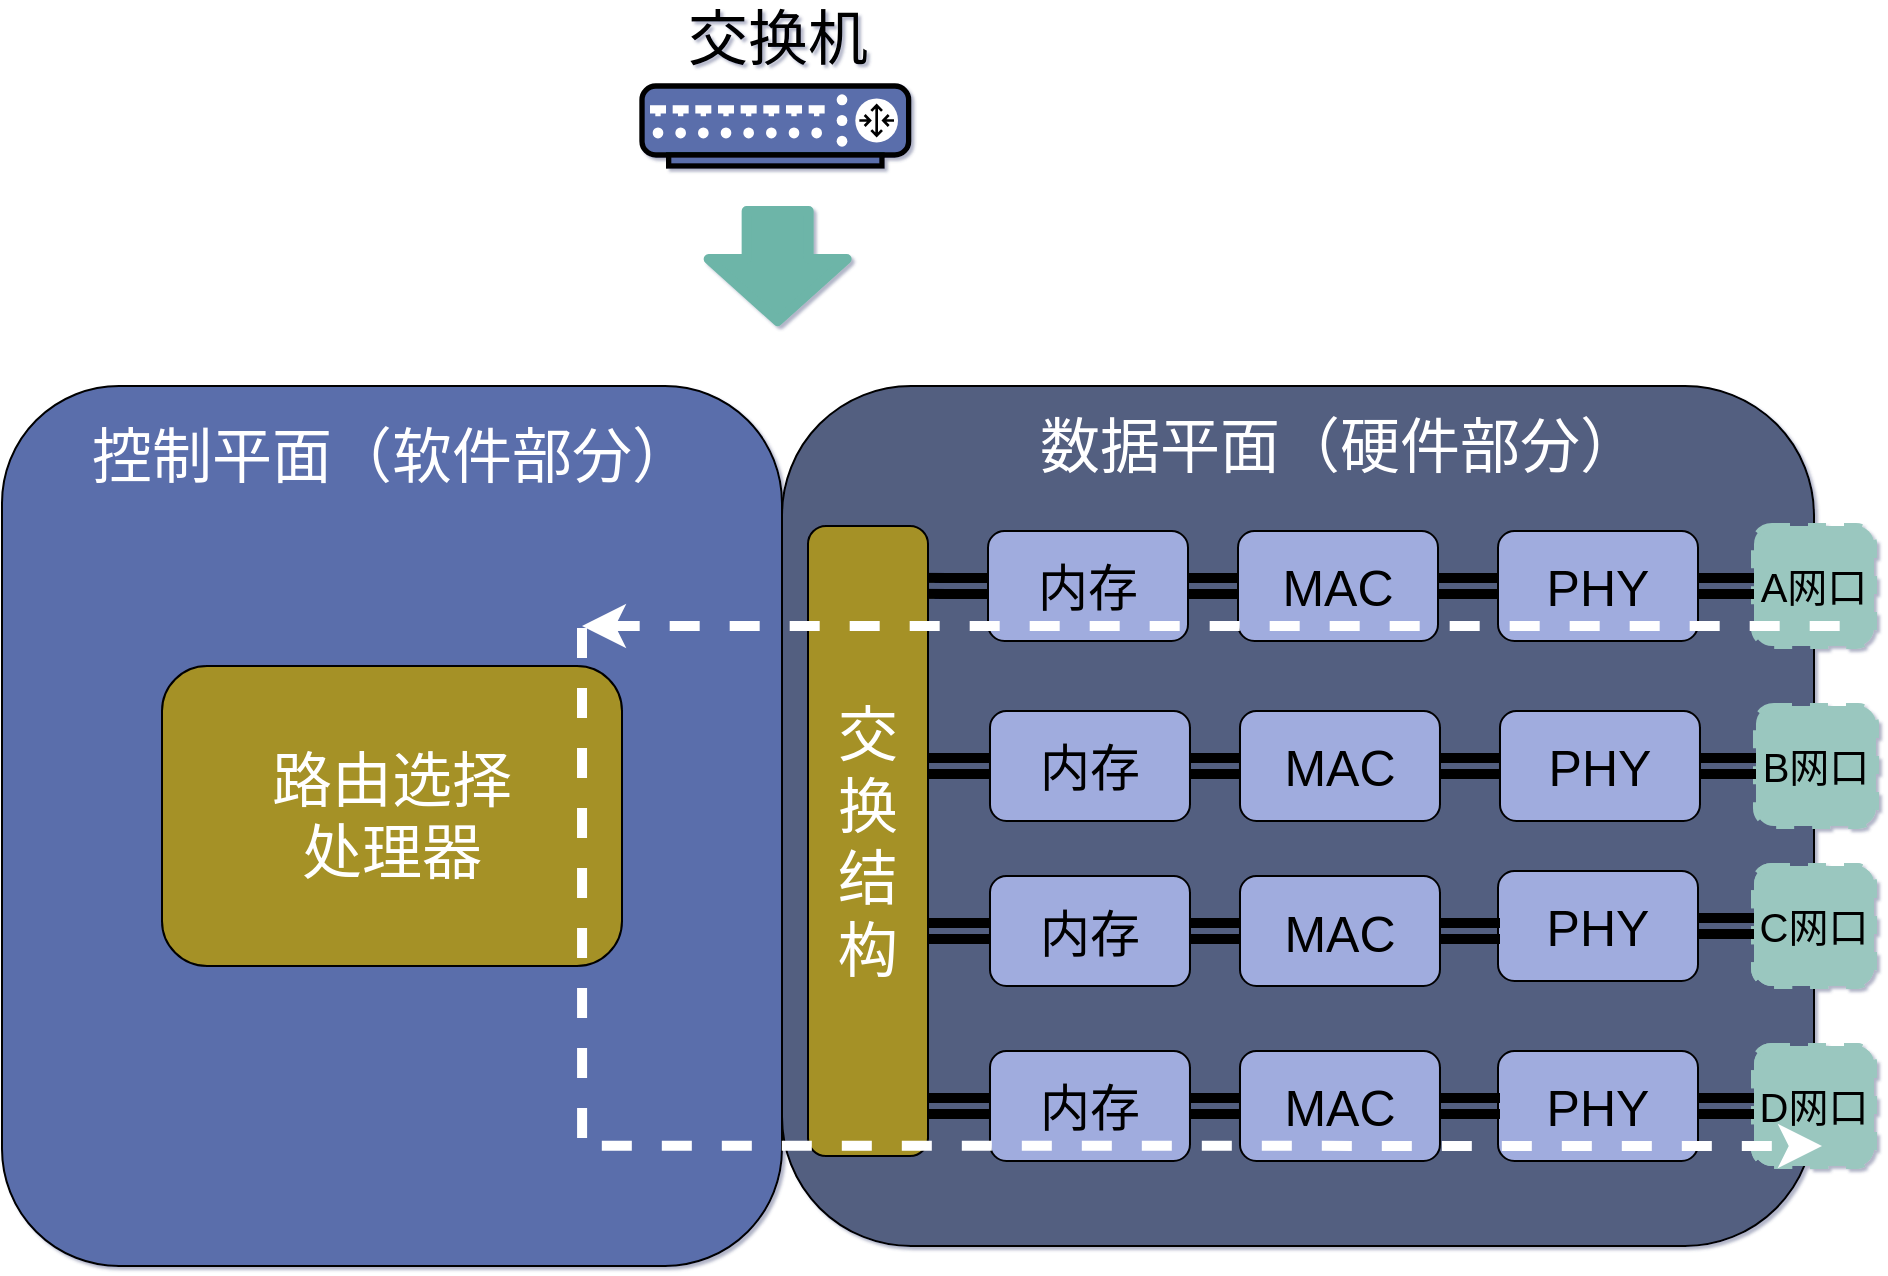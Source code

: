 <mxfile version="14.5.1" type="github"><diagram id="3228e29e-7158-1315-38df-8450db1d8a1d" name="Page-1"><mxGraphModel dx="3225" dy="2800" grid="1" gridSize="10" guides="1" tooltips="1" connect="1" arrows="1" fold="1" page="1" pageScale="1" pageWidth="330" pageHeight="350" background="#ffffff" math="0" shadow="1"><root><mxCell id="0"/><mxCell id="1" parent="0"/><mxCell id="A2b7am4R7C74YgaemaHo-4" value="" style="rounded=1;whiteSpace=wrap;html=1;fillColor=#5A6EAB;" vertex="1" parent="1"><mxGeometry x="-970" y="-120" width="390" height="440" as="geometry"/></mxCell><mxCell id="A2b7am4R7C74YgaemaHo-7" value="&lt;font style=&quot;font-size: 30px&quot; color=&quot;#ffffff&quot;&gt;路由选择&lt;br&gt;处理器&lt;/font&gt;" style="rounded=1;whiteSpace=wrap;html=1;fillColor=#A59126;" vertex="1" parent="1"><mxGeometry x="-890" y="20" width="230" height="150" as="geometry"/></mxCell><mxCell id="2FnHlDQc3e_-eUdSoOCG-1" value="" style="rounded=1;whiteSpace=wrap;html=1;fillColor=#535e80;" parent="1" vertex="1"><mxGeometry x="-580" y="-120" width="516" height="430" as="geometry"/></mxCell><mxCell id="2Wd3UBVozqNLlvINTNh1-11" style="edgeStyle=orthogonalEdgeStyle;rounded=0;orthogonalLoop=1;jettySize=auto;html=1;exitX=0;exitY=0.5;exitDx=0;exitDy=0;entryX=0.833;entryY=0.095;entryDx=0;entryDy=0;entryPerimeter=0;endArrow=none;endFill=0;strokeWidth=5;shape=link;" parent="1" source="2Wd3UBVozqNLlvINTNh1-6" target="2FnHlDQc3e_-eUdSoOCG-6" edge="1"><mxGeometry relative="1" as="geometry"/></mxCell><mxCell id="2Wd3UBVozqNLlvINTNh1-6" value="&lt;font style=&quot;font-size: 25px&quot;&gt;内存&lt;/font&gt;" style="rounded=1;whiteSpace=wrap;html=1;fillColor=#A0ACDE;" parent="1" vertex="1"><mxGeometry x="-477" y="-47.5" width="100" height="55" as="geometry"/></mxCell><mxCell id="2Wd3UBVozqNLlvINTNh1-9" style="edgeStyle=orthogonalEdgeStyle;rounded=0;orthogonalLoop=1;jettySize=auto;html=1;exitX=0;exitY=0.5;exitDx=0;exitDy=0;endArrow=none;endFill=0;shape=link;strokeWidth=5;" parent="1" source="2Wd3UBVozqNLlvINTNh1-5" target="2Wd3UBVozqNLlvINTNh1-6" edge="1"><mxGeometry relative="1" as="geometry"/></mxCell><mxCell id="2Wd3UBVozqNLlvINTNh1-5" value="&lt;font style=&quot;font-size: 25px&quot;&gt;MAC&lt;/font&gt;" style="rounded=1;whiteSpace=wrap;html=1;fillColor=#A0ACDE;" parent="1" vertex="1"><mxGeometry x="-352" y="-47.5" width="100" height="55" as="geometry"/></mxCell><mxCell id="fYc7Ru6buci-YKz5Eo-_-4" value="&lt;span style=&quot;font-size: 30px&quot;&gt;交换机&lt;/span&gt;" style="text;html=1;strokeColor=none;fillColor=none;align=center;verticalAlign=middle;whiteSpace=wrap;rounded=0;" parent="1" vertex="1"><mxGeometry x="-631.67" y="-310" width="100" height="31" as="geometry"/></mxCell><mxCell id="2FnHlDQc3e_-eUdSoOCG-2" value="&lt;font style=&quot;font-size: 20px&quot;&gt;A网口&lt;/font&gt;" style="rounded=1;whiteSpace=wrap;html=1;fillColor=#9AC7BF;strokeColor=#9AC7BF;dashed=1;strokeWidth=3;" parent="1" vertex="1"><mxGeometry x="-94" y="-50" width="60" height="60" as="geometry"/></mxCell><mxCell id="2FnHlDQc3e_-eUdSoOCG-4" value="" style="rounded=1;whiteSpace=wrap;html=1;fillColor=#9AC7BF;strokeColor=#9AC7BF;strokeWidth=3;dashed=1;" parent="1" vertex="1"><mxGeometry x="-94" y="120" width="60" height="60" as="geometry"/></mxCell><mxCell id="2FnHlDQc3e_-eUdSoOCG-5" value="" style="rounded=1;whiteSpace=wrap;html=1;fillColor=#9AC7BF;strokeColor=#9AC7BF;strokeWidth=3;dashed=1;" parent="1" vertex="1"><mxGeometry x="-94" y="210" width="60" height="60" as="geometry"/></mxCell><mxCell id="2FnHlDQc3e_-eUdSoOCG-6" value="&lt;span style=&quot;font-size: 30px&quot;&gt;&lt;font color=&quot;#ffffff&quot;&gt;交换结构&lt;/font&gt;&lt;/span&gt;" style="rounded=1;whiteSpace=wrap;html=1;fillColor=#A59126;" parent="1" vertex="1"><mxGeometry x="-567" y="-50" width="60" height="315" as="geometry"/></mxCell><mxCell id="2FnHlDQc3e_-eUdSoOCG-10" style="edgeStyle=orthogonalEdgeStyle;rounded=0;orthogonalLoop=1;jettySize=auto;html=1;exitX=1;exitY=0.5;exitDx=0;exitDy=0;entryX=0;entryY=0.5;entryDx=0;entryDy=0;endArrow=none;endFill=0;strokeWidth=5;shape=link;" parent="1" source="2FnHlDQc3e_-eUdSoOCG-7" target="2FnHlDQc3e_-eUdSoOCG-2" edge="1"><mxGeometry relative="1" as="geometry"/></mxCell><mxCell id="2Wd3UBVozqNLlvINTNh1-8" style="edgeStyle=orthogonalEdgeStyle;rounded=0;orthogonalLoop=1;jettySize=auto;html=1;exitX=0;exitY=0.5;exitDx=0;exitDy=0;entryX=1;entryY=0.5;entryDx=0;entryDy=0;endArrow=none;endFill=0;strokeWidth=5;shape=link;" parent="1" source="2FnHlDQc3e_-eUdSoOCG-7" target="2Wd3UBVozqNLlvINTNh1-5" edge="1"><mxGeometry relative="1" as="geometry"/></mxCell><mxCell id="2FnHlDQc3e_-eUdSoOCG-7" value="&lt;font style=&quot;font-size: 25px&quot;&gt;PHY&lt;/font&gt;" style="rounded=1;whiteSpace=wrap;html=1;fillColor=#A0ACDE;" parent="1" vertex="1"><mxGeometry x="-222" y="-47.5" width="100" height="55" as="geometry"/></mxCell><mxCell id="2FnHlDQc3e_-eUdSoOCG-12" value="&lt;span style=&quot;font-size: 20px&quot;&gt;B网口&lt;/span&gt;" style="rounded=1;whiteSpace=wrap;html=1;fillColor=#9AC7BF;strokeWidth=3;dashed=1;strokeColor=#9AC7BF;" parent="1" vertex="1"><mxGeometry x="-93.01" y="40" width="60" height="60" as="geometry"/></mxCell><mxCell id="2FnHlDQc3e_-eUdSoOCG-13" style="edgeStyle=orthogonalEdgeStyle;rounded=0;orthogonalLoop=1;jettySize=auto;html=1;exitX=1;exitY=0.5;exitDx=0;exitDy=0;entryX=0;entryY=0.5;entryDx=0;entryDy=0;endArrow=none;endFill=0;strokeWidth=5;shape=link;" parent="1" source="2FnHlDQc3e_-eUdSoOCG-15" target="2FnHlDQc3e_-eUdSoOCG-12" edge="1"><mxGeometry relative="1" as="geometry"/></mxCell><mxCell id="2FnHlDQc3e_-eUdSoOCG-15" value="&lt;font style=&quot;font-size: 25px&quot;&gt;PHY&lt;/font&gt;" style="rounded=1;whiteSpace=wrap;html=1;fillColor=#A0ACDE;" parent="1" vertex="1"><mxGeometry x="-221.01" y="42.5" width="100" height="55" as="geometry"/></mxCell><mxCell id="2FnHlDQc3e_-eUdSoOCG-16" value="&lt;span style=&quot;font-size: 20px&quot;&gt;C网口&lt;/span&gt;" style="rounded=1;whiteSpace=wrap;html=1;fillColor=#9AC7BF;strokeColor=#9AC7BF;strokeWidth=3;dashed=1;" parent="1" vertex="1"><mxGeometry x="-94" y="120" width="60" height="60" as="geometry"/></mxCell><mxCell id="2FnHlDQc3e_-eUdSoOCG-17" style="edgeStyle=orthogonalEdgeStyle;rounded=0;orthogonalLoop=1;jettySize=auto;html=1;exitX=1;exitY=0.5;exitDx=0;exitDy=0;entryX=0;entryY=0.5;entryDx=0;entryDy=0;endArrow=none;endFill=0;strokeWidth=5;shape=link;" parent="1" source="2FnHlDQc3e_-eUdSoOCG-19" target="2FnHlDQc3e_-eUdSoOCG-16" edge="1"><mxGeometry relative="1" as="geometry"/></mxCell><mxCell id="2FnHlDQc3e_-eUdSoOCG-19" value="&lt;font style=&quot;font-size: 25px&quot;&gt;PHY&lt;/font&gt;" style="rounded=1;whiteSpace=wrap;html=1;fillColor=#A0ACDE;" parent="1" vertex="1"><mxGeometry x="-222" y="122.5" width="100" height="55" as="geometry"/></mxCell><mxCell id="2FnHlDQc3e_-eUdSoOCG-20" value="&lt;span style=&quot;font-size: 20px&quot;&gt;D网口&lt;/span&gt;" style="rounded=1;whiteSpace=wrap;html=1;fillColor=#9AC7BF;strokeColor=#9AC7BF;strokeWidth=3;dashed=1;" parent="1" vertex="1"><mxGeometry x="-94" y="210" width="60" height="60" as="geometry"/></mxCell><mxCell id="2FnHlDQc3e_-eUdSoOCG-21" style="edgeStyle=orthogonalEdgeStyle;rounded=0;orthogonalLoop=1;jettySize=auto;html=1;exitX=1;exitY=0.5;exitDx=0;exitDy=0;entryX=0;entryY=0.5;entryDx=0;entryDy=0;endArrow=none;endFill=0;strokeWidth=5;shape=link;" parent="1" source="2FnHlDQc3e_-eUdSoOCG-23" target="2FnHlDQc3e_-eUdSoOCG-20" edge="1"><mxGeometry relative="1" as="geometry"/></mxCell><mxCell id="2FnHlDQc3e_-eUdSoOCG-23" value="&lt;font style=&quot;font-size: 25px&quot;&gt;PHY&lt;/font&gt;" style="rounded=1;whiteSpace=wrap;html=1;fillColor=#A0ACDE;" parent="1" vertex="1"><mxGeometry x="-222" y="212.5" width="100" height="55" as="geometry"/></mxCell><mxCell id="2FnHlDQc3e_-eUdSoOCG-25" value="" style="shape=flexArrow;endArrow=classic;html=1;strokeWidth=5;endWidth=33;endSize=8.67;width=27;strokeColor=#6DB5A8;fillColor=#6DB5A8;" parent="1" edge="1"><mxGeometry width="50" height="50" relative="1" as="geometry"><mxPoint x="-582.17" y="-210" as="sourcePoint"/><mxPoint x="-582.17" y="-150" as="targetPoint"/></mxGeometry></mxCell><mxCell id="2FnHlDQc3e_-eUdSoOCG-27" value="" style="endArrow=none;dashed=1;html=1;strokeWidth=5;fillColor=#6DB5A8;startArrow=classic;startFill=1;strokeColor=#FFFFFF;" parent="1" edge="1"><mxGeometry width="50" height="50" relative="1" as="geometry"><mxPoint x="-680" as="sourcePoint"/><mxPoint x="-44" as="targetPoint"/></mxGeometry></mxCell><mxCell id="2FnHlDQc3e_-eUdSoOCG-29" value="" style="endArrow=none;dashed=1;html=1;strokeWidth=5;fillColor=#6DB5A8;exitX=0.174;exitY=0.875;exitDx=0;exitDy=0;exitPerimeter=0;strokeColor=#FFFFFF;" parent="1" edge="1"><mxGeometry width="50" height="50" relative="1" as="geometry"><mxPoint x="-679.95" y="256" as="sourcePoint"/><mxPoint x="-680" y="-10" as="targetPoint"/></mxGeometry></mxCell><mxCell id="2Wd3UBVozqNLlvINTNh1-17" style="edgeStyle=orthogonalEdgeStyle;shape=link;rounded=0;orthogonalLoop=1;jettySize=auto;html=1;exitX=0;exitY=0.5;exitDx=0;exitDy=0;entryX=1;entryY=0.378;entryDx=0;entryDy=0;entryPerimeter=0;startArrow=classic;startFill=1;endArrow=none;endFill=0;strokeWidth=5;" parent="1" source="2Wd3UBVozqNLlvINTNh1-13" target="2FnHlDQc3e_-eUdSoOCG-6" edge="1"><mxGeometry relative="1" as="geometry"/></mxCell><mxCell id="2Wd3UBVozqNLlvINTNh1-13" value="&lt;font style=&quot;font-size: 25px&quot;&gt;内存&lt;/font&gt;" style="rounded=1;whiteSpace=wrap;html=1;fillColor=#A0ACDE;" parent="1" vertex="1"><mxGeometry x="-476.01" y="42.5" width="100" height="55" as="geometry"/></mxCell><mxCell id="2Wd3UBVozqNLlvINTNh1-14" style="edgeStyle=orthogonalEdgeStyle;rounded=0;orthogonalLoop=1;jettySize=auto;html=1;exitX=0;exitY=0.5;exitDx=0;exitDy=0;endArrow=none;endFill=0;shape=link;strokeWidth=5;" parent="1" source="2Wd3UBVozqNLlvINTNh1-15" target="2Wd3UBVozqNLlvINTNh1-13" edge="1"><mxGeometry relative="1" as="geometry"/></mxCell><mxCell id="2Wd3UBVozqNLlvINTNh1-15" value="&lt;font style=&quot;font-size: 25px&quot;&gt;MAC&lt;/font&gt;" style="rounded=1;whiteSpace=wrap;html=1;fillColor=#A0ACDE;" parent="1" vertex="1"><mxGeometry x="-351.01" y="42.5" width="100" height="55" as="geometry"/></mxCell><mxCell id="2Wd3UBVozqNLlvINTNh1-16" style="edgeStyle=orthogonalEdgeStyle;rounded=0;orthogonalLoop=1;jettySize=auto;html=1;exitX=0;exitY=0.5;exitDx=0;exitDy=0;entryX=1;entryY=0.5;entryDx=0;entryDy=0;endArrow=none;endFill=0;strokeWidth=5;shape=link;" parent="1" target="2Wd3UBVozqNLlvINTNh1-15" edge="1"><mxGeometry relative="1" as="geometry"><mxPoint x="-221.01" y="70" as="sourcePoint"/></mxGeometry></mxCell><mxCell id="2Wd3UBVozqNLlvINTNh1-18" style="edgeStyle=orthogonalEdgeStyle;shape=link;rounded=0;orthogonalLoop=1;jettySize=auto;html=1;exitX=0;exitY=0.5;exitDx=0;exitDy=0;entryX=1;entryY=0.378;entryDx=0;entryDy=0;entryPerimeter=0;startArrow=classic;startFill=1;endArrow=none;endFill=0;strokeWidth=5;" parent="1" source="2Wd3UBVozqNLlvINTNh1-19" edge="1"><mxGeometry relative="1" as="geometry"><mxPoint x="-507" y="151.57" as="targetPoint"/></mxGeometry></mxCell><mxCell id="2Wd3UBVozqNLlvINTNh1-19" value="&lt;font style=&quot;font-size: 25px&quot;&gt;内存&lt;/font&gt;" style="rounded=1;whiteSpace=wrap;html=1;fillColor=#A0ACDE;" parent="1" vertex="1"><mxGeometry x="-476.01" y="125" width="100" height="55" as="geometry"/></mxCell><mxCell id="2Wd3UBVozqNLlvINTNh1-20" style="edgeStyle=orthogonalEdgeStyle;rounded=0;orthogonalLoop=1;jettySize=auto;html=1;exitX=0;exitY=0.5;exitDx=0;exitDy=0;endArrow=none;endFill=0;shape=link;strokeWidth=5;" parent="1" source="2Wd3UBVozqNLlvINTNh1-21" target="2Wd3UBVozqNLlvINTNh1-19" edge="1"><mxGeometry relative="1" as="geometry"/></mxCell><mxCell id="2Wd3UBVozqNLlvINTNh1-21" value="&lt;font style=&quot;font-size: 25px&quot;&gt;MAC&lt;/font&gt;" style="rounded=1;whiteSpace=wrap;html=1;fillColor=#A0ACDE;" parent="1" vertex="1"><mxGeometry x="-351.01" y="125" width="100" height="55" as="geometry"/></mxCell><mxCell id="2Wd3UBVozqNLlvINTNh1-22" style="edgeStyle=orthogonalEdgeStyle;rounded=0;orthogonalLoop=1;jettySize=auto;html=1;exitX=0;exitY=0.5;exitDx=0;exitDy=0;entryX=1;entryY=0.5;entryDx=0;entryDy=0;endArrow=none;endFill=0;strokeWidth=5;shape=link;" parent="1" target="2Wd3UBVozqNLlvINTNh1-21" edge="1"><mxGeometry relative="1" as="geometry"><mxPoint x="-221.01" y="152.5" as="sourcePoint"/></mxGeometry></mxCell><mxCell id="2Wd3UBVozqNLlvINTNh1-23" style="edgeStyle=orthogonalEdgeStyle;shape=link;rounded=0;orthogonalLoop=1;jettySize=auto;html=1;exitX=0;exitY=0.5;exitDx=0;exitDy=0;entryX=1;entryY=0.378;entryDx=0;entryDy=0;entryPerimeter=0;startArrow=classic;startFill=1;endArrow=none;endFill=0;strokeWidth=5;" parent="1" source="2Wd3UBVozqNLlvINTNh1-24" edge="1"><mxGeometry relative="1" as="geometry"><mxPoint x="-507" y="239.07" as="targetPoint"/></mxGeometry></mxCell><mxCell id="2Wd3UBVozqNLlvINTNh1-24" value="&lt;font style=&quot;font-size: 25px&quot;&gt;内存&lt;/font&gt;" style="rounded=1;whiteSpace=wrap;html=1;fillColor=#A0ACDE;" parent="1" vertex="1"><mxGeometry x="-476.01" y="212.5" width="100" height="55" as="geometry"/></mxCell><mxCell id="2Wd3UBVozqNLlvINTNh1-25" style="edgeStyle=orthogonalEdgeStyle;rounded=0;orthogonalLoop=1;jettySize=auto;html=1;exitX=0;exitY=0.5;exitDx=0;exitDy=0;endArrow=none;endFill=0;shape=link;strokeWidth=5;" parent="1" source="2Wd3UBVozqNLlvINTNh1-26" target="2Wd3UBVozqNLlvINTNh1-24" edge="1"><mxGeometry relative="1" as="geometry"/></mxCell><mxCell id="2Wd3UBVozqNLlvINTNh1-26" value="&lt;font style=&quot;font-size: 25px&quot;&gt;MAC&lt;/font&gt;" style="rounded=1;whiteSpace=wrap;html=1;fillColor=#A0ACDE;" parent="1" vertex="1"><mxGeometry x="-351.01" y="212.5" width="100" height="55" as="geometry"/></mxCell><mxCell id="2Wd3UBVozqNLlvINTNh1-27" style="edgeStyle=orthogonalEdgeStyle;rounded=0;orthogonalLoop=1;jettySize=auto;html=1;exitX=0;exitY=0.5;exitDx=0;exitDy=0;entryX=1;entryY=0.5;entryDx=0;entryDy=0;endArrow=none;endFill=0;strokeWidth=5;shape=link;" parent="1" target="2Wd3UBVozqNLlvINTNh1-26" edge="1"><mxGeometry relative="1" as="geometry"><mxPoint x="-221.01" y="240" as="sourcePoint"/></mxGeometry></mxCell><mxCell id="2FnHlDQc3e_-eUdSoOCG-32" value="" style="endArrow=classic;dashed=1;html=1;strokeWidth=5;fillColor=#6DB5A8;startArrow=none;startFill=0;endFill=1;exitX=0.769;exitY=0.886;exitDx=0;exitDy=0;exitPerimeter=0;strokeColor=#FFFFFF;" parent="1" edge="1"><mxGeometry width="50" height="50" relative="1" as="geometry"><mxPoint x="-670.09" y="259.84" as="sourcePoint"/><mxPoint x="-60" y="260" as="targetPoint"/></mxGeometry></mxCell><mxCell id="A2b7am4R7C74YgaemaHo-2" value="" style="fontColor=#0066CC;verticalAlign=top;verticalLabelPosition=bottom;labelPosition=center;align=center;html=1;outlineConnect=0;gradientColor=none;gradientDirection=north;strokeWidth=2;shape=mxgraph.networks.router;fillColor=#5A6EAB;fontSize=30;" vertex="1" parent="1"><mxGeometry x="-650" y="-270" width="133.33" height="40" as="geometry"/></mxCell><mxCell id="A2b7am4R7C74YgaemaHo-5" value="&lt;font style=&quot;font-size: 30px&quot;&gt;数据平面（硬件部分）&lt;/font&gt;" style="text;html=1;strokeColor=none;fillColor=none;align=center;verticalAlign=middle;whiteSpace=wrap;rounded=0;fontColor=#FFFFFF;" vertex="1" parent="1"><mxGeometry x="-456.01" y="-100" width="310" height="20" as="geometry"/></mxCell><mxCell id="A2b7am4R7C74YgaemaHo-6" value="&lt;font style=&quot;font-size: 30px&quot;&gt;控制平面（软件部分）&lt;/font&gt;" style="text;html=1;strokeColor=none;fillColor=none;align=center;verticalAlign=middle;whiteSpace=wrap;rounded=0;fontColor=#FFFFFF;" vertex="1" parent="1"><mxGeometry x="-930" y="-95" width="310" height="20" as="geometry"/></mxCell></root></mxGraphModel></diagram></mxfile>